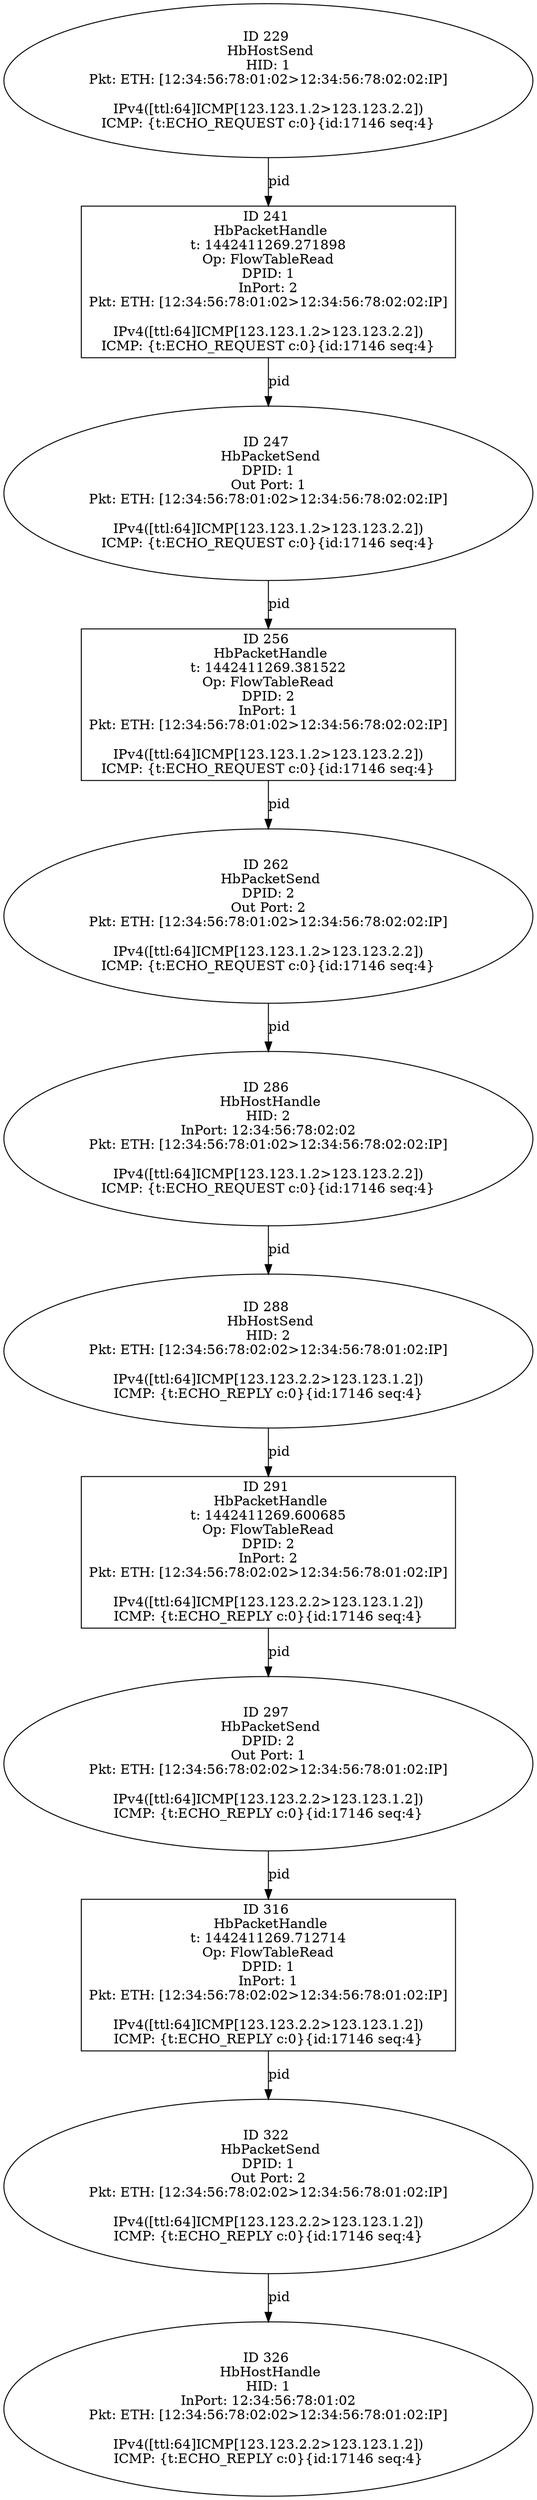 strict digraph G {
256 [shape=box, event=<hb_events.HbPacketHandle object at 0x108a17f50>, label="ID 256 
 HbPacketHandle
t: 1442411269.381522
Op: FlowTableRead
DPID: 2
InPort: 1
Pkt: ETH: [12:34:56:78:01:02>12:34:56:78:02:02:IP]

IPv4([ttl:64]ICMP[123.123.1.2>123.123.2.2])
ICMP: {t:ECHO_REQUEST c:0}{id:17146 seq:4}"];
288 [shape=oval, event=<hb_events.HbHostSend object at 0x108a2cc50>, label="ID 288 
 HbHostSend
HID: 2
Pkt: ETH: [12:34:56:78:02:02>12:34:56:78:01:02:IP]

IPv4([ttl:64]ICMP[123.123.2.2>123.123.1.2])
ICMP: {t:ECHO_REPLY c:0}{id:17146 seq:4}"];
322 [shape=oval, event=<hb_events.HbPacketSend object at 0x108a42450>, label="ID 322 
 HbPacketSend
DPID: 1
Out Port: 2
Pkt: ETH: [12:34:56:78:02:02>12:34:56:78:01:02:IP]

IPv4([ttl:64]ICMP[123.123.2.2>123.123.1.2])
ICMP: {t:ECHO_REPLY c:0}{id:17146 seq:4}"];
291 [shape=box, event=<hb_events.HbPacketHandle object at 0x108a2ce90>, label="ID 291 
 HbPacketHandle
t: 1442411269.600685
Op: FlowTableRead
DPID: 2
InPort: 2
Pkt: ETH: [12:34:56:78:02:02>12:34:56:78:01:02:IP]

IPv4([ttl:64]ICMP[123.123.2.2>123.123.1.2])
ICMP: {t:ECHO_REPLY c:0}{id:17146 seq:4}"];
229 [shape=oval, event=<hb_events.HbHostSend object at 0x108a08350>, label="ID 229 
 HbHostSend
HID: 1
Pkt: ETH: [12:34:56:78:01:02>12:34:56:78:02:02:IP]

IPv4([ttl:64]ICMP[123.123.1.2>123.123.2.2])
ICMP: {t:ECHO_REQUEST c:0}{id:17146 seq:4}"];
326 [shape=oval, event=<hb_events.HbHostHandle object at 0x108a42510>, label="ID 326 
 HbHostHandle
HID: 1
InPort: 12:34:56:78:01:02
Pkt: ETH: [12:34:56:78:02:02>12:34:56:78:01:02:IP]

IPv4([ttl:64]ICMP[123.123.2.2>123.123.1.2])
ICMP: {t:ECHO_REPLY c:0}{id:17146 seq:4}"];
297 [shape=oval, event=<hb_events.HbPacketSend object at 0x108a35350>, label="ID 297 
 HbPacketSend
DPID: 2
Out Port: 1
Pkt: ETH: [12:34:56:78:02:02>12:34:56:78:01:02:IP]

IPv4([ttl:64]ICMP[123.123.2.2>123.123.1.2])
ICMP: {t:ECHO_REPLY c:0}{id:17146 seq:4}"];
262 [shape=oval, event=<hb_events.HbPacketSend object at 0x108a20410>, label="ID 262 
 HbPacketSend
DPID: 2
Out Port: 2
Pkt: ETH: [12:34:56:78:01:02>12:34:56:78:02:02:IP]

IPv4([ttl:64]ICMP[123.123.1.2>123.123.2.2])
ICMP: {t:ECHO_REQUEST c:0}{id:17146 seq:4}"];
241 [shape=box, event=<hb_events.HbPacketHandle object at 0x108a103d0>, label="ID 241 
 HbPacketHandle
t: 1442411269.271898
Op: FlowTableRead
DPID: 1
InPort: 2
Pkt: ETH: [12:34:56:78:01:02>12:34:56:78:02:02:IP]

IPv4([ttl:64]ICMP[123.123.1.2>123.123.2.2])
ICMP: {t:ECHO_REQUEST c:0}{id:17146 seq:4}"];
247 [shape=oval, event=<hb_events.HbPacketSend object at 0x108a173d0>, label="ID 247 
 HbPacketSend
DPID: 1
Out Port: 1
Pkt: ETH: [12:34:56:78:01:02>12:34:56:78:02:02:IP]

IPv4([ttl:64]ICMP[123.123.1.2>123.123.2.2])
ICMP: {t:ECHO_REQUEST c:0}{id:17146 seq:4}"];
316 [shape=box, event=<hb_events.HbPacketHandle object at 0x108a3b6d0>, label="ID 316 
 HbPacketHandle
t: 1442411269.712714
Op: FlowTableRead
DPID: 1
InPort: 1
Pkt: ETH: [12:34:56:78:02:02>12:34:56:78:01:02:IP]

IPv4([ttl:64]ICMP[123.123.2.2>123.123.1.2])
ICMP: {t:ECHO_REPLY c:0}{id:17146 seq:4}"];
286 [shape=oval, event=<hb_events.HbHostHandle object at 0x108a2c150>, label="ID 286 
 HbHostHandle
HID: 2
InPort: 12:34:56:78:02:02
Pkt: ETH: [12:34:56:78:01:02>12:34:56:78:02:02:IP]

IPv4([ttl:64]ICMP[123.123.1.2>123.123.2.2])
ICMP: {t:ECHO_REQUEST c:0}{id:17146 seq:4}"];
256 -> 262  [rel=pid, label=pid];
288 -> 291  [rel=pid, label=pid];
322 -> 326  [rel=pid, label=pid];
291 -> 297  [rel=pid, label=pid];
229 -> 241  [rel=pid, label=pid];
297 -> 316  [rel=pid, label=pid];
262 -> 286  [rel=pid, label=pid];
241 -> 247  [rel=pid, label=pid];
247 -> 256  [rel=pid, label=pid];
316 -> 322  [rel=pid, label=pid];
286 -> 288  [rel=pid, label=pid];
}
